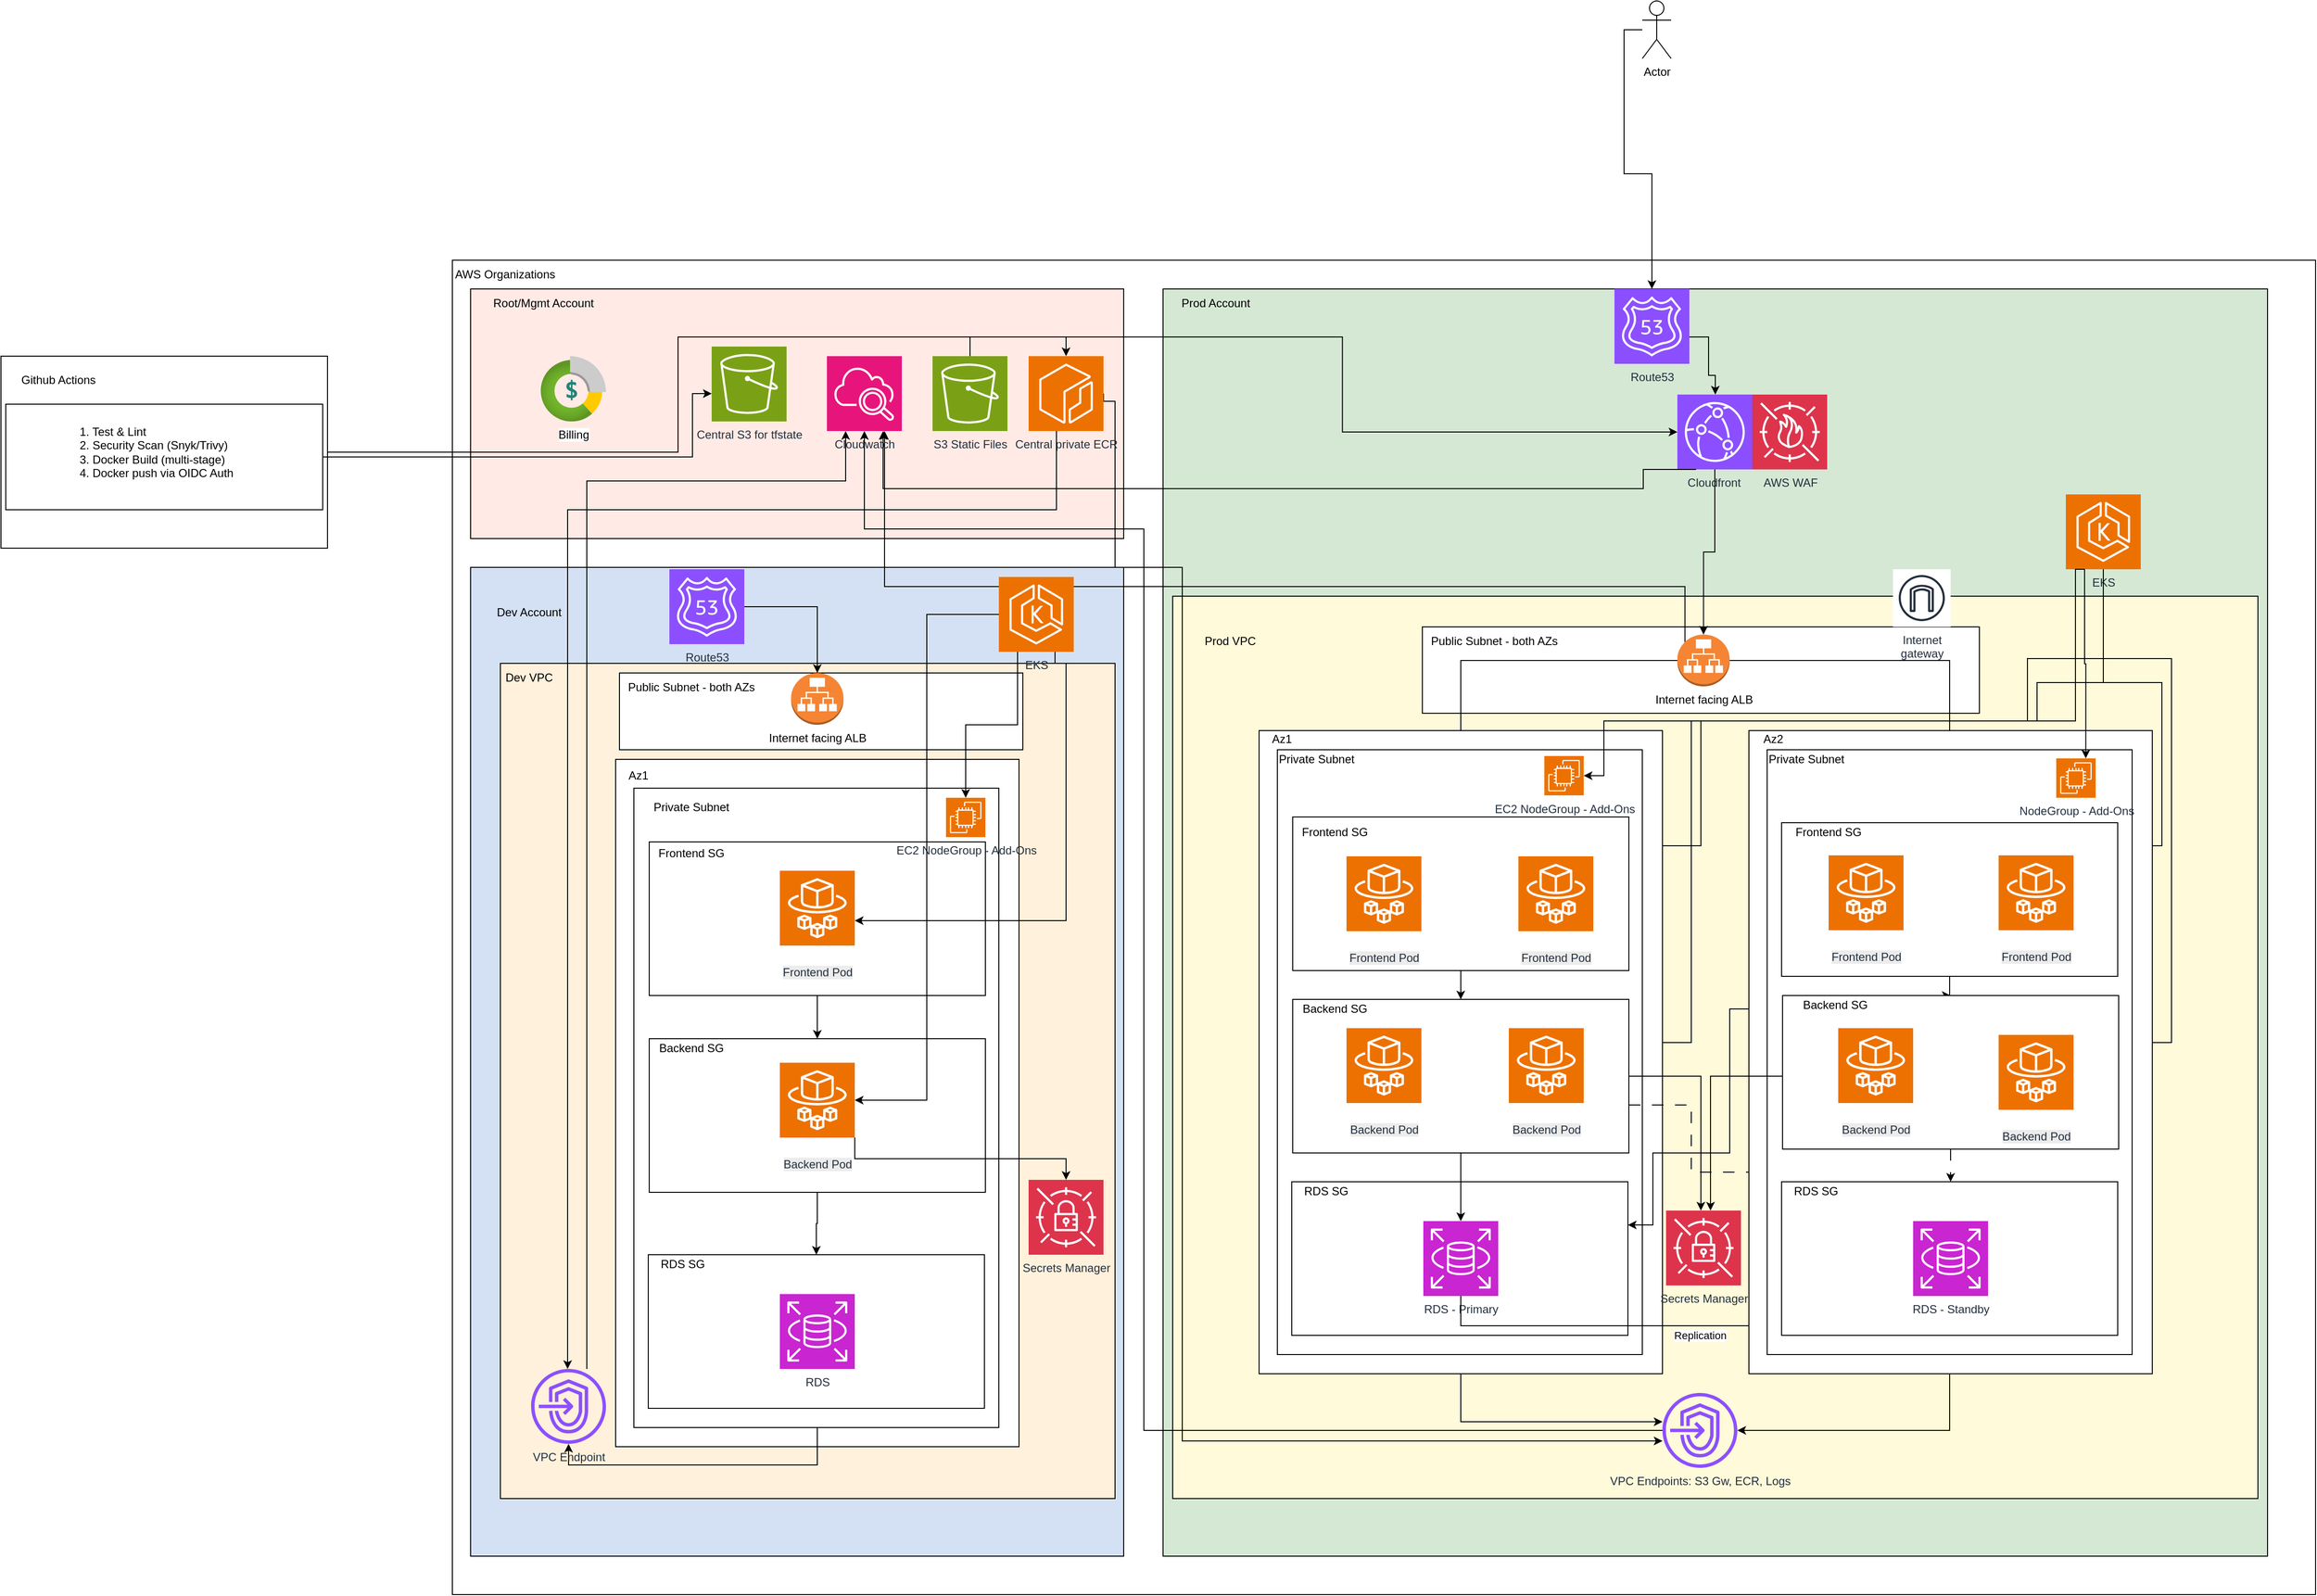 <mxfile version="28.2.8">
  <diagram name="Page-1" id="wI6gmsKIBK1dupv8iTaY">
    <mxGraphModel dx="4124" dy="2530" grid="1" gridSize="10" guides="1" tooltips="1" connect="1" arrows="1" fold="1" page="1" pageScale="1" pageWidth="1169" pageHeight="827" math="0" shadow="0">
      <root>
        <mxCell id="0" />
        <mxCell id="1" parent="0" />
        <mxCell id="wxQ_5KU_kuyzXuNe257k-1" value="" style="rounded=0;whiteSpace=wrap;html=1;" parent="1" vertex="1">
          <mxGeometry x="320" y="80" width="1940" height="1390" as="geometry" />
        </mxCell>
        <mxCell id="wxQ_5KU_kuyzXuNe257k-2" value="" style="rounded=0;whiteSpace=wrap;html=1;fillColor=#D4E1F5;" parent="1" vertex="1">
          <mxGeometry x="339" y="400" width="680" height="1030" as="geometry" />
        </mxCell>
        <mxCell id="wxQ_5KU_kuyzXuNe257k-3" value="" style="rounded=0;whiteSpace=wrap;html=1;fillColor=#D5E8D4;" parent="1" vertex="1">
          <mxGeometry x="1060" y="110" width="1150" height="1320" as="geometry" />
        </mxCell>
        <mxCell id="wxQ_5KU_kuyzXuNe257k-4" value="" style="rounded=0;whiteSpace=wrap;html=1;fillColor=#FFEAE5;" parent="1" vertex="1">
          <mxGeometry x="339" y="110" width="680" height="260" as="geometry" />
        </mxCell>
        <mxCell id="wxQ_5KU_kuyzXuNe257k-5" value="AWS Organizations" style="text;html=1;whiteSpace=wrap;strokeColor=none;fillColor=none;align=center;verticalAlign=middle;rounded=0;" parent="1" vertex="1">
          <mxGeometry x="320" y="80" width="110" height="30" as="geometry" />
        </mxCell>
        <mxCell id="wxQ_5KU_kuyzXuNe257k-6" value="Root/Mgmt Account" style="text;html=1;whiteSpace=wrap;strokeColor=none;fillColor=none;align=center;verticalAlign=middle;rounded=0;" parent="1" vertex="1">
          <mxGeometry x="360" y="110" width="110" height="30" as="geometry" />
        </mxCell>
        <mxCell id="wxQ_5KU_kuyzXuNe257k-7" value="Dev Account" style="text;html=1;whiteSpace=wrap;strokeColor=none;fillColor=none;align=center;verticalAlign=middle;rounded=0;" parent="1" vertex="1">
          <mxGeometry x="345" y="432" width="110" height="30" as="geometry" />
        </mxCell>
        <mxCell id="wxQ_5KU_kuyzXuNe257k-8" value="Prod Account" style="text;html=1;whiteSpace=wrap;strokeColor=none;fillColor=none;align=center;verticalAlign=middle;rounded=0;" parent="1" vertex="1">
          <mxGeometry x="1060" y="110" width="110" height="30" as="geometry" />
        </mxCell>
        <mxCell id="5vOCUGP1dj-LRyaD1-tD-84" style="edgeStyle=orthogonalEdgeStyle;rounded=0;orthogonalLoop=1;jettySize=auto;html=1;" edge="1" parent="1" source="5vOCUGP1dj-LRyaD1-tD-7" target="5vOCUGP1dj-LRyaD1-tD-8">
          <mxGeometry relative="1" as="geometry">
            <Array as="points">
              <mxPoint x="1628" y="160" />
              <mxPoint x="1628" y="200" />
              <mxPoint x="1635" y="200" />
            </Array>
          </mxGeometry>
        </mxCell>
        <mxCell id="5vOCUGP1dj-LRyaD1-tD-7" value="Route53" style="sketch=0;points=[[0,0,0],[0.25,0,0],[0.5,0,0],[0.75,0,0],[1,0,0],[0,1,0],[0.25,1,0],[0.5,1,0],[0.75,1,0],[1,1,0],[0,0.25,0],[0,0.5,0],[0,0.75,0],[1,0.25,0],[1,0.5,0],[1,0.75,0]];outlineConnect=0;fontColor=#232F3E;fillColor=#8C4FFF;strokeColor=#ffffff;dashed=0;verticalLabelPosition=bottom;verticalAlign=top;align=center;html=1;fontSize=12;fontStyle=0;aspect=fixed;shape=mxgraph.aws4.resourceIcon;resIcon=mxgraph.aws4.route_53;" vertex="1" parent="1">
          <mxGeometry x="1530" y="110" width="78" height="78" as="geometry" />
        </mxCell>
        <mxCell id="5vOCUGP1dj-LRyaD1-tD-8" value="Cloudfront&amp;nbsp;" style="sketch=0;points=[[0,0,0],[0.25,0,0],[0.5,0,0],[0.75,0,0],[1,0,0],[0,1,0],[0.25,1,0],[0.5,1,0],[0.75,1,0],[1,1,0],[0,0.25,0],[0,0.5,0],[0,0.75,0],[1,0.25,0],[1,0.5,0],[1,0.75,0]];outlineConnect=0;fontColor=#232F3E;fillColor=#8C4FFF;strokeColor=#ffffff;dashed=0;verticalLabelPosition=bottom;verticalAlign=top;align=center;html=1;fontSize=12;fontStyle=0;aspect=fixed;shape=mxgraph.aws4.resourceIcon;resIcon=mxgraph.aws4.cloudfront;" vertex="1" parent="1">
          <mxGeometry x="1595.5" y="220" width="78" height="78" as="geometry" />
        </mxCell>
        <mxCell id="5vOCUGP1dj-LRyaD1-tD-11" value="S3 Static Files" style="sketch=0;points=[[0,0,0],[0.25,0,0],[0.5,0,0],[0.75,0,0],[1,0,0],[0,1,0],[0.25,1,0],[0.5,1,0],[0.75,1,0],[1,1,0],[0,0.25,0],[0,0.5,0],[0,0.75,0],[1,0.25,0],[1,0.5,0],[1,0.75,0]];outlineConnect=0;fontColor=#232F3E;fillColor=#7AA116;strokeColor=#ffffff;dashed=0;verticalLabelPosition=bottom;verticalAlign=top;align=center;html=1;fontSize=12;fontStyle=0;aspect=fixed;shape=mxgraph.aws4.resourceIcon;resIcon=mxgraph.aws4.s3;" vertex="1" parent="1">
          <mxGeometry x="820" y="180" width="78" height="78" as="geometry" />
        </mxCell>
        <mxCell id="5vOCUGP1dj-LRyaD1-tD-13" value="" style="rounded=0;whiteSpace=wrap;html=1;fillColor=#FFFADA;" vertex="1" parent="1">
          <mxGeometry x="1070" y="430" width="1130" height="940" as="geometry" />
        </mxCell>
        <mxCell id="5vOCUGP1dj-LRyaD1-tD-157" style="edgeStyle=orthogonalEdgeStyle;rounded=0;orthogonalLoop=1;jettySize=auto;html=1;exitX=1;exitY=0.5;exitDx=0;exitDy=0;exitPerimeter=0;" edge="1" parent="1" source="5vOCUGP1dj-LRyaD1-tD-15" target="5vOCUGP1dj-LRyaD1-tD-88">
          <mxGeometry relative="1" as="geometry">
            <Array as="points">
              <mxPoint x="1010" y="227" />
              <mxPoint x="1010" y="400" />
              <mxPoint x="1080" y="400" />
              <mxPoint x="1080" y="1310" />
            </Array>
          </mxGeometry>
        </mxCell>
        <mxCell id="5vOCUGP1dj-LRyaD1-tD-15" value="Central private ECR" style="sketch=0;points=[[0,0,0],[0.25,0,0],[0.5,0,0],[0.75,0,0],[1,0,0],[0,1,0],[0.25,1,0],[0.5,1,0],[0.75,1,0],[1,1,0],[0,0.25,0],[0,0.5,0],[0,0.75,0],[1,0.25,0],[1,0.5,0],[1,0.75,0]];outlineConnect=0;fontColor=#232F3E;fillColor=#ED7100;strokeColor=#ffffff;dashed=0;verticalLabelPosition=bottom;verticalAlign=top;align=center;html=1;fontSize=12;fontStyle=0;aspect=fixed;shape=mxgraph.aws4.resourceIcon;resIcon=mxgraph.aws4.ecr;" vertex="1" parent="1">
          <mxGeometry x="920" y="180" width="78" height="78" as="geometry" />
        </mxCell>
        <mxCell id="5vOCUGP1dj-LRyaD1-tD-161" value="" style="rounded=0;whiteSpace=wrap;html=1;" vertex="1" parent="1">
          <mxGeometry x="1330" y="462" width="580" height="90" as="geometry" />
        </mxCell>
        <mxCell id="5vOCUGP1dj-LRyaD1-tD-16" value="" style="rounded=0;whiteSpace=wrap;html=1;fillColor=#FFF1DB;" vertex="1" parent="1">
          <mxGeometry x="370" y="500" width="640" height="870" as="geometry" />
        </mxCell>
        <mxCell id="5vOCUGP1dj-LRyaD1-tD-198" style="edgeStyle=orthogonalEdgeStyle;rounded=0;orthogonalLoop=1;jettySize=auto;html=1;exitX=0.145;exitY=0.145;exitDx=0;exitDy=0;exitPerimeter=0;" edge="1" parent="1" source="5vOCUGP1dj-LRyaD1-tD-17">
          <mxGeometry relative="1" as="geometry">
            <mxPoint x="770" y="258" as="targetPoint" />
            <Array as="points">
              <mxPoint x="1603" y="420" />
              <mxPoint x="770" y="420" />
            </Array>
          </mxGeometry>
        </mxCell>
        <mxCell id="5vOCUGP1dj-LRyaD1-tD-17" value="Internet facing ALB" style="outlineConnect=0;dashed=0;verticalLabelPosition=bottom;verticalAlign=top;align=center;html=1;shape=mxgraph.aws3.application_load_balancer;fillColor=#F58534;gradientColor=none;" vertex="1" parent="1">
          <mxGeometry x="1595.5" y="470" width="54.5" height="54" as="geometry" />
        </mxCell>
        <mxCell id="5vOCUGP1dj-LRyaD1-tD-18" value="Central S3 for tfstate" style="sketch=0;points=[[0,0,0],[0.25,0,0],[0.5,0,0],[0.75,0,0],[1,0,0],[0,1,0],[0.25,1,0],[0.5,1,0],[0.75,1,0],[1,1,0],[0,0.25,0],[0,0.5,0],[0,0.75,0],[1,0.25,0],[1,0.5,0],[1,0.75,0]];outlineConnect=0;fontColor=#232F3E;fillColor=#7AA116;strokeColor=#ffffff;dashed=0;verticalLabelPosition=bottom;verticalAlign=top;align=center;html=1;fontSize=12;fontStyle=0;aspect=fixed;shape=mxgraph.aws4.resourceIcon;resIcon=mxgraph.aws4.s3;" vertex="1" parent="1">
          <mxGeometry x="590" y="170" width="78" height="78" as="geometry" />
        </mxCell>
        <mxCell id="5vOCUGP1dj-LRyaD1-tD-19" value="EKS" style="sketch=0;points=[[0,0,0],[0.25,0,0],[0.5,0,0],[0.75,0,0],[1,0,0],[0,1,0],[0.25,1,0],[0.5,1,0],[0.75,1,0],[1,1,0],[0,0.25,0],[0,0.5,0],[0,0.75,0],[1,0.25,0],[1,0.5,0],[1,0.75,0]];outlineConnect=0;fontColor=#232F3E;fillColor=#ED7100;strokeColor=#ffffff;dashed=0;verticalLabelPosition=bottom;verticalAlign=top;align=center;html=1;fontSize=12;fontStyle=0;aspect=fixed;shape=mxgraph.aws4.resourceIcon;resIcon=mxgraph.aws4.eks;" vertex="1" parent="1">
          <mxGeometry x="2000" y="324" width="78" height="78" as="geometry" />
        </mxCell>
        <mxCell id="5vOCUGP1dj-LRyaD1-tD-20" value="EKS" style="sketch=0;points=[[0,0,0],[0.25,0,0],[0.5,0,0],[0.75,0,0],[1,0,0],[0,1,0],[0.25,1,0],[0.5,1,0],[0.75,1,0],[1,1,0],[0,0.25,0],[0,0.5,0],[0,0.75,0],[1,0.25,0],[1,0.5,0],[1,0.75,0]];outlineConnect=0;fontColor=#232F3E;fillColor=#ED7100;strokeColor=#ffffff;dashed=0;verticalLabelPosition=bottom;verticalAlign=top;align=center;html=1;fontSize=12;fontStyle=0;aspect=fixed;shape=mxgraph.aws4.resourceIcon;resIcon=mxgraph.aws4.eks;" vertex="1" parent="1">
          <mxGeometry x="889" y="410" width="78" height="78" as="geometry" />
        </mxCell>
        <mxCell id="5vOCUGP1dj-LRyaD1-tD-213" style="edgeStyle=orthogonalEdgeStyle;rounded=0;orthogonalLoop=1;jettySize=auto;html=1;" edge="1" parent="1" source="5vOCUGP1dj-LRyaD1-tD-88" target="5vOCUGP1dj-LRyaD1-tD-200">
          <mxGeometry relative="1" as="geometry">
            <Array as="points">
              <mxPoint x="1040" y="1299" />
              <mxPoint x="1040" y="360" />
              <mxPoint x="749" y="360" />
            </Array>
          </mxGeometry>
        </mxCell>
        <mxCell id="5vOCUGP1dj-LRyaD1-tD-88" value="VPC Endpoints: S3 Gw, ECR, Logs" style="sketch=0;outlineConnect=0;fontColor=#232F3E;gradientColor=none;fillColor=#8C4FFF;strokeColor=none;dashed=0;verticalLabelPosition=bottom;verticalAlign=top;align=center;html=1;fontSize=12;fontStyle=0;aspect=fixed;pointerEvents=1;shape=mxgraph.aws4.endpoints;" vertex="1" parent="1">
          <mxGeometry x="1580" y="1260" width="78" height="78" as="geometry" />
        </mxCell>
        <mxCell id="5vOCUGP1dj-LRyaD1-tD-75" style="edgeStyle=orthogonalEdgeStyle;rounded=0;orthogonalLoop=1;jettySize=auto;html=1;entryX=0.5;entryY=0.037;entryDx=0;entryDy=0;entryPerimeter=0;" edge="1" parent="1" source="5vOCUGP1dj-LRyaD1-tD-17" target="5vOCUGP1dj-LRyaD1-tD-53">
          <mxGeometry relative="1" as="geometry" />
        </mxCell>
        <mxCell id="5vOCUGP1dj-LRyaD1-tD-113" style="edgeStyle=orthogonalEdgeStyle;rounded=0;orthogonalLoop=1;jettySize=auto;html=1;entryX=1;entryY=0.5;entryDx=0;entryDy=0;" edge="1" parent="1" source="5vOCUGP1dj-LRyaD1-tD-19" target="5vOCUGP1dj-LRyaD1-tD-100">
          <mxGeometry relative="1" as="geometry">
            <Array as="points">
              <mxPoint x="2110" y="495" />
              <mxPoint x="2110" y="895" />
            </Array>
          </mxGeometry>
        </mxCell>
        <mxCell id="5vOCUGP1dj-LRyaD1-tD-87" style="edgeStyle=orthogonalEdgeStyle;rounded=0;orthogonalLoop=1;jettySize=auto;html=1;entryX=1;entryY=0.5;entryDx=0;entryDy=0;" edge="1" parent="1" source="5vOCUGP1dj-LRyaD1-tD-19" target="5vOCUGP1dj-LRyaD1-tD-55">
          <mxGeometry relative="1" as="geometry">
            <Array as="points">
              <mxPoint x="1970" y="520" />
              <mxPoint x="1970" y="560" />
              <mxPoint x="1610" y="560" />
              <mxPoint x="1610" y="895" />
            </Array>
          </mxGeometry>
        </mxCell>
        <mxCell id="5vOCUGP1dj-LRyaD1-tD-85" style="edgeStyle=orthogonalEdgeStyle;rounded=0;orthogonalLoop=1;jettySize=auto;html=1;entryX=1;entryY=0.5;entryDx=0;entryDy=0;" edge="1" parent="1" source="5vOCUGP1dj-LRyaD1-tD-19" target="5vOCUGP1dj-LRyaD1-tD-53">
          <mxGeometry relative="1" as="geometry">
            <Array as="points">
              <mxPoint x="1960" y="495" />
              <mxPoint x="1960" y="560" />
              <mxPoint x="1620" y="560" />
              <mxPoint x="1620" y="690" />
            </Array>
          </mxGeometry>
        </mxCell>
        <mxCell id="5vOCUGP1dj-LRyaD1-tD-119" style="edgeStyle=orthogonalEdgeStyle;rounded=0;orthogonalLoop=1;jettySize=auto;html=1;" edge="1" parent="1" source="5vOCUGP1dj-LRyaD1-tD-39" target="5vOCUGP1dj-LRyaD1-tD-88">
          <mxGeometry relative="1" as="geometry">
            <Array as="points">
              <mxPoint x="1370" y="1290" />
            </Array>
          </mxGeometry>
        </mxCell>
        <mxCell id="5vOCUGP1dj-LRyaD1-tD-120" style="edgeStyle=orthogonalEdgeStyle;rounded=0;orthogonalLoop=1;jettySize=auto;html=1;" edge="1" parent="1" source="5vOCUGP1dj-LRyaD1-tD-95" target="5vOCUGP1dj-LRyaD1-tD-88">
          <mxGeometry relative="1" as="geometry">
            <Array as="points">
              <mxPoint x="1879" y="1299" />
            </Array>
          </mxGeometry>
        </mxCell>
        <mxCell id="5vOCUGP1dj-LRyaD1-tD-118" style="edgeStyle=orthogonalEdgeStyle;rounded=0;orthogonalLoop=1;jettySize=auto;html=1;" edge="1" parent="1" source="5vOCUGP1dj-LRyaD1-tD-17" target="5vOCUGP1dj-LRyaD1-tD-98">
          <mxGeometry relative="1" as="geometry" />
        </mxCell>
        <mxCell id="5vOCUGP1dj-LRyaD1-tD-123" style="edgeStyle=orthogonalEdgeStyle;rounded=0;orthogonalLoop=1;jettySize=auto;html=1;entryX=1;entryY=0.5;entryDx=0;entryDy=0;" edge="1" parent="1" source="5vOCUGP1dj-LRyaD1-tD-19" target="5vOCUGP1dj-LRyaD1-tD-98">
          <mxGeometry relative="1" as="geometry">
            <Array as="points">
              <mxPoint x="2100" y="520" />
              <mxPoint x="2100" y="690" />
            </Array>
          </mxGeometry>
        </mxCell>
        <mxCell id="5vOCUGP1dj-LRyaD1-tD-124" value="Prod VPC" style="text;html=1;whiteSpace=wrap;strokeColor=none;fillColor=none;align=center;verticalAlign=middle;rounded=0;" vertex="1" parent="1">
          <mxGeometry x="1100" y="462" width="60" height="30" as="geometry" />
        </mxCell>
        <mxCell id="5vOCUGP1dj-LRyaD1-tD-128" value="" style="group" vertex="1" connectable="0" parent="1">
          <mxGeometry x="-150" y="180" width="340" height="200" as="geometry" />
        </mxCell>
        <mxCell id="5vOCUGP1dj-LRyaD1-tD-125" value="" style="rounded=0;whiteSpace=wrap;html=1;" vertex="1" parent="5vOCUGP1dj-LRyaD1-tD-128">
          <mxGeometry width="340" height="200" as="geometry" />
        </mxCell>
        <mxCell id="5vOCUGP1dj-LRyaD1-tD-126" value="" style="rounded=0;whiteSpace=wrap;html=1;align=left;" vertex="1" parent="5vOCUGP1dj-LRyaD1-tD-128">
          <mxGeometry x="5" y="50" width="330" height="110" as="geometry" />
        </mxCell>
        <mxCell id="wxQ_5KU_kuyzXuNe257k-10" value="Github Actions" style="text;html=1;whiteSpace=wrap;strokeColor=none;fillColor=none;align=center;verticalAlign=middle;rounded=0;" parent="5vOCUGP1dj-LRyaD1-tD-128" vertex="1">
          <mxGeometry x="5" y="10" width="110" height="30" as="geometry" />
        </mxCell>
        <mxCell id="5vOCUGP1dj-LRyaD1-tD-127" value="&lt;div&gt;&lt;div&gt;&lt;br&gt;&lt;/div&gt;&lt;div&gt;1. Test &amp;amp; Lint&lt;/div&gt;&lt;div&gt;2. Security Scan (Snyk/Trivy)&lt;/div&gt;&lt;div&gt;3. Docker Build (multi-stage)&lt;/div&gt;&lt;div&gt;4. Docker push via OIDC Auth&lt;/div&gt;&lt;/div&gt;&lt;div&gt;&lt;br&gt;&lt;/div&gt;" style="text;html=1;whiteSpace=wrap;strokeColor=none;fillColor=none;align=left;verticalAlign=middle;rounded=0;" vertex="1" parent="5vOCUGP1dj-LRyaD1-tD-128">
          <mxGeometry x="80" y="66.5" width="180" height="67" as="geometry" />
        </mxCell>
        <mxCell id="5vOCUGP1dj-LRyaD1-tD-129" style="edgeStyle=orthogonalEdgeStyle;rounded=0;orthogonalLoop=1;jettySize=auto;html=1;entryX=0.5;entryY=0;entryDx=0;entryDy=0;entryPerimeter=0;" edge="1" parent="1" source="5vOCUGP1dj-LRyaD1-tD-125" target="5vOCUGP1dj-LRyaD1-tD-15">
          <mxGeometry relative="1" as="geometry" />
        </mxCell>
        <mxCell id="5vOCUGP1dj-LRyaD1-tD-130" style="edgeStyle=orthogonalEdgeStyle;rounded=0;orthogonalLoop=1;jettySize=auto;html=1;" edge="1" parent="1" source="5vOCUGP1dj-LRyaD1-tD-126" target="5vOCUGP1dj-LRyaD1-tD-18">
          <mxGeometry relative="1" as="geometry">
            <Array as="points">
              <mxPoint x="570" y="285" />
              <mxPoint x="570" y="219" />
            </Array>
          </mxGeometry>
        </mxCell>
        <mxCell id="5vOCUGP1dj-LRyaD1-tD-132" value="" style="rounded=0;whiteSpace=wrap;html=1;" vertex="1" parent="1">
          <mxGeometry x="490" y="600" width="420" height="716" as="geometry" />
        </mxCell>
        <mxCell id="5vOCUGP1dj-LRyaD1-tD-154" style="edgeStyle=orthogonalEdgeStyle;rounded=0;orthogonalLoop=1;jettySize=auto;html=1;" edge="1" parent="1" source="5vOCUGP1dj-LRyaD1-tD-133" target="5vOCUGP1dj-LRyaD1-tD-153">
          <mxGeometry relative="1" as="geometry">
            <Array as="points">
              <mxPoint x="700" y="1335" />
            </Array>
          </mxGeometry>
        </mxCell>
        <mxCell id="5vOCUGP1dj-LRyaD1-tD-133" value="&#xa;&lt;span style=&quot;color: rgb(0, 0, 0); font-family: Helvetica; font-size: 12px; font-style: normal; font-variant-ligatures: normal; font-variant-caps: normal; font-weight: 400; letter-spacing: normal; orphans: 2; text-align: center; text-indent: 0px; text-transform: none; widows: 2; word-spacing: 0px; -webkit-text-stroke-width: 0px; white-space: normal; background-color: rgb(236, 236, 236); text-decoration-thickness: initial; text-decoration-style: initial; text-decoration-color: initial; display: inline !important; float: none;&quot;&gt;Az1&amp;nbsp;&lt;/span&gt;&#xa;&#xa;" style="rounded=0;whiteSpace=wrap;html=1;" vertex="1" parent="1">
          <mxGeometry x="509" y="630" width="380" height="666" as="geometry" />
        </mxCell>
        <mxCell id="5vOCUGP1dj-LRyaD1-tD-134" value="Az1&amp;nbsp;" style="text;html=1;whiteSpace=wrap;strokeColor=none;fillColor=none;align=center;verticalAlign=middle;rounded=0;" vertex="1" parent="1">
          <mxGeometry x="480" y="602" width="70.5" height="30" as="geometry" />
        </mxCell>
        <mxCell id="5vOCUGP1dj-LRyaD1-tD-135" style="edgeStyle=orthogonalEdgeStyle;rounded=0;orthogonalLoop=1;jettySize=auto;html=1;entryX=0.5;entryY=0;entryDx=0;entryDy=0;" edge="1" parent="1" source="5vOCUGP1dj-LRyaD1-tD-136" target="5vOCUGP1dj-LRyaD1-tD-138">
          <mxGeometry relative="1" as="geometry" />
        </mxCell>
        <mxCell id="5vOCUGP1dj-LRyaD1-tD-136" value="" style="rounded=0;whiteSpace=wrap;html=1;" vertex="1" parent="1">
          <mxGeometry x="525" y="686" width="350" height="160" as="geometry" />
        </mxCell>
        <mxCell id="5vOCUGP1dj-LRyaD1-tD-137" style="edgeStyle=orthogonalEdgeStyle;rounded=0;orthogonalLoop=1;jettySize=auto;html=1;entryX=0.5;entryY=0;entryDx=0;entryDy=0;" edge="1" parent="1" source="5vOCUGP1dj-LRyaD1-tD-138" target="5vOCUGP1dj-LRyaD1-tD-139">
          <mxGeometry relative="1" as="geometry" />
        </mxCell>
        <mxCell id="5vOCUGP1dj-LRyaD1-tD-138" value="" style="rounded=0;whiteSpace=wrap;html=1;" vertex="1" parent="1">
          <mxGeometry x="525" y="891" width="350" height="160" as="geometry" />
        </mxCell>
        <mxCell id="5vOCUGP1dj-LRyaD1-tD-139" value="" style="rounded=0;whiteSpace=wrap;html=1;" vertex="1" parent="1">
          <mxGeometry x="524" y="1116" width="350" height="160" as="geometry" />
        </mxCell>
        <mxCell id="5vOCUGP1dj-LRyaD1-tD-140" value="Private Subnet" style="text;html=1;whiteSpace=wrap;strokeColor=none;fillColor=none;align=center;verticalAlign=middle;rounded=0;" vertex="1" parent="1">
          <mxGeometry x="509" y="640" width="120" height="20" as="geometry" />
        </mxCell>
        <mxCell id="5vOCUGP1dj-LRyaD1-tD-141" value="Frontend SG" style="text;html=1;whiteSpace=wrap;strokeColor=none;fillColor=none;align=center;verticalAlign=middle;rounded=0;" vertex="1" parent="1">
          <mxGeometry x="509" y="688" width="120" height="20" as="geometry" />
        </mxCell>
        <mxCell id="5vOCUGP1dj-LRyaD1-tD-142" value="Backend SG" style="text;html=1;whiteSpace=wrap;strokeColor=none;fillColor=none;align=center;verticalAlign=middle;rounded=0;" vertex="1" parent="1">
          <mxGeometry x="509" y="891" width="120" height="20" as="geometry" />
        </mxCell>
        <mxCell id="5vOCUGP1dj-LRyaD1-tD-143" value="RDS SG" style="text;html=1;whiteSpace=wrap;strokeColor=none;fillColor=none;align=center;verticalAlign=middle;rounded=0;" vertex="1" parent="1">
          <mxGeometry x="500" y="1116" width="120" height="20" as="geometry" />
        </mxCell>
        <mxCell id="5vOCUGP1dj-LRyaD1-tD-144" value="&lt;br&gt;&lt;span style=&quot;color: rgb(35, 47, 62); font-family: Helvetica; font-size: 12px; font-style: normal; font-variant-ligatures: normal; font-variant-caps: normal; font-weight: 400; letter-spacing: normal; orphans: 2; text-align: center; text-indent: 0px; text-transform: none; widows: 2; word-spacing: 0px; -webkit-text-stroke-width: 0px; white-space: nowrap; background-color: rgb(236, 236, 236); text-decoration-thickness: initial; text-decoration-style: initial; text-decoration-color: initial; float: none; display: inline !important;&quot;&gt;Frontend Pod&lt;/span&gt;&lt;div&gt;&lt;br/&gt;&lt;/div&gt;" style="sketch=0;points=[[0,0,0],[0.25,0,0],[0.5,0,0],[0.75,0,0],[1,0,0],[0,1,0],[0.25,1,0],[0.5,1,0],[0.75,1,0],[1,1,0],[0,0.25,0],[0,0.5,0],[0,0.75,0],[1,0.25,0],[1,0.5,0],[1,0.75,0]];outlineConnect=0;fontColor=#232F3E;fillColor=#ED7100;strokeColor=#ffffff;dashed=0;verticalLabelPosition=bottom;verticalAlign=top;align=center;html=1;fontSize=12;fontStyle=0;aspect=fixed;shape=mxgraph.aws4.resourceIcon;resIcon=mxgraph.aws4.fargate;" vertex="1" parent="1">
          <mxGeometry x="661" y="716" width="78" height="78" as="geometry" />
        </mxCell>
        <mxCell id="5vOCUGP1dj-LRyaD1-tD-205" style="edgeStyle=orthogonalEdgeStyle;rounded=0;orthogonalLoop=1;jettySize=auto;html=1;exitX=1;exitY=1;exitDx=0;exitDy=0;exitPerimeter=0;" edge="1" parent="1" source="5vOCUGP1dj-LRyaD1-tD-145" target="5vOCUGP1dj-LRyaD1-tD-204">
          <mxGeometry relative="1" as="geometry" />
        </mxCell>
        <mxCell id="5vOCUGP1dj-LRyaD1-tD-145" value="&#xa;&lt;span style=&quot;color: rgb(35, 47, 62); font-family: Helvetica; font-size: 12px; font-style: normal; font-variant-ligatures: normal; font-variant-caps: normal; font-weight: 400; letter-spacing: normal; orphans: 2; text-align: center; text-indent: 0px; text-transform: none; widows: 2; word-spacing: 0px; -webkit-text-stroke-width: 0px; white-space: nowrap; background-color: rgb(236, 236, 236); text-decoration-thickness: initial; text-decoration-style: initial; text-decoration-color: initial; display: inline !important; float: none;&quot;&gt;Backend Pod&lt;/span&gt;&#xa;&#xa;" style="sketch=0;points=[[0,0,0],[0.25,0,0],[0.5,0,0],[0.75,0,0],[1,0,0],[0,1,0],[0.25,1,0],[0.5,1,0],[0.75,1,0],[1,1,0],[0,0.25,0],[0,0.5,0],[0,0.75,0],[1,0.25,0],[1,0.5,0],[1,0.75,0]];outlineConnect=0;fontColor=#232F3E;fillColor=#ED7100;strokeColor=#ffffff;dashed=0;verticalLabelPosition=bottom;verticalAlign=top;align=center;html=1;fontSize=12;fontStyle=0;aspect=fixed;shape=mxgraph.aws4.resourceIcon;resIcon=mxgraph.aws4.fargate;" vertex="1" parent="1">
          <mxGeometry x="661" y="916" width="78" height="78" as="geometry" />
        </mxCell>
        <mxCell id="5vOCUGP1dj-LRyaD1-tD-147" value="RDS" style="sketch=0;points=[[0,0,0],[0.25,0,0],[0.5,0,0],[0.75,0,0],[1,0,0],[0,1,0],[0.25,1,0],[0.5,1,0],[0.75,1,0],[1,1,0],[0,0.25,0],[0,0.5,0],[0,0.75,0],[1,0.25,0],[1,0.5,0],[1,0.75,0]];outlineConnect=0;fontColor=#232F3E;fillColor=#C925D1;strokeColor=#ffffff;dashed=0;verticalLabelPosition=bottom;verticalAlign=top;align=center;html=1;fontSize=12;fontStyle=0;aspect=fixed;shape=mxgraph.aws4.resourceIcon;resIcon=mxgraph.aws4.rds;" vertex="1" parent="1">
          <mxGeometry x="661" y="1157" width="78" height="78" as="geometry" />
        </mxCell>
        <mxCell id="5vOCUGP1dj-LRyaD1-tD-149" style="edgeStyle=orthogonalEdgeStyle;rounded=0;orthogonalLoop=1;jettySize=auto;html=1;exitX=0.5;exitY=1;exitDx=0;exitDy=0;" edge="1" parent="1" source="5vOCUGP1dj-LRyaD1-tD-132" target="5vOCUGP1dj-LRyaD1-tD-132">
          <mxGeometry relative="1" as="geometry" />
        </mxCell>
        <mxCell id="5vOCUGP1dj-LRyaD1-tD-151" value="Dev VPC" style="text;html=1;whiteSpace=wrap;strokeColor=none;fillColor=none;align=center;verticalAlign=middle;rounded=0;" vertex="1" parent="1">
          <mxGeometry x="370" y="500" width="60" height="30" as="geometry" />
        </mxCell>
        <mxCell id="5vOCUGP1dj-LRyaD1-tD-153" value="VPC Endpoint" style="sketch=0;outlineConnect=0;fontColor=#232F3E;gradientColor=none;fillColor=#8C4FFF;strokeColor=none;dashed=0;verticalLabelPosition=bottom;verticalAlign=top;align=center;html=1;fontSize=12;fontStyle=0;aspect=fixed;pointerEvents=1;shape=mxgraph.aws4.endpoints;" vertex="1" parent="1">
          <mxGeometry x="402" y="1235" width="78" height="78" as="geometry" />
        </mxCell>
        <mxCell id="5vOCUGP1dj-LRyaD1-tD-156" style="edgeStyle=orthogonalEdgeStyle;rounded=0;orthogonalLoop=1;jettySize=auto;html=1;" edge="1" parent="1" source="5vOCUGP1dj-LRyaD1-tD-15" target="5vOCUGP1dj-LRyaD1-tD-153">
          <mxGeometry relative="1" as="geometry">
            <Array as="points">
              <mxPoint x="949" y="340" />
              <mxPoint x="440" y="340" />
            </Array>
          </mxGeometry>
        </mxCell>
        <mxCell id="5vOCUGP1dj-LRyaD1-tD-159" style="edgeStyle=orthogonalEdgeStyle;rounded=0;orthogonalLoop=1;jettySize=auto;html=1;entryX=0.5;entryY=0;entryDx=0;entryDy=0;entryPerimeter=0;exitX=0.75;exitY=1;exitDx=0;exitDy=0;exitPerimeter=0;" edge="1" parent="1" source="5vOCUGP1dj-LRyaD1-tD-20">
          <mxGeometry relative="1" as="geometry">
            <mxPoint x="959" y="552" as="sourcePoint" />
            <mxPoint x="739" y="768" as="targetPoint" />
            <Array as="points">
              <mxPoint x="959" y="500" />
              <mxPoint x="959" y="768" />
            </Array>
          </mxGeometry>
        </mxCell>
        <mxCell id="5vOCUGP1dj-LRyaD1-tD-162" value="Public Subnet - both AZs" style="text;html=1;whiteSpace=wrap;strokeColor=none;fillColor=none;align=center;verticalAlign=middle;rounded=0;" vertex="1" parent="1">
          <mxGeometry x="1330" y="462" width="150" height="30" as="geometry" />
        </mxCell>
        <mxCell id="5vOCUGP1dj-LRyaD1-tD-163" value="Internet&#xa;gateway" style="sketch=0;outlineConnect=0;fontColor=#232F3E;gradientColor=none;strokeColor=#232F3E;fillColor=#ffffff;dashed=0;verticalLabelPosition=bottom;verticalAlign=top;align=center;html=1;fontSize=12;fontStyle=0;aspect=fixed;shape=mxgraph.aws4.resourceIcon;resIcon=mxgraph.aws4.internet_gateway;" vertex="1" parent="1">
          <mxGeometry x="1820" y="402" width="60" height="60" as="geometry" />
        </mxCell>
        <mxCell id="5vOCUGP1dj-LRyaD1-tD-164" value="AWS WAF" style="sketch=0;points=[[0,0,0],[0.25,0,0],[0.5,0,0],[0.75,0,0],[1,0,0],[0,1,0],[0.25,1,0],[0.5,1,0],[0.75,1,0],[1,1,0],[0,0.25,0],[0,0.5,0],[0,0.75,0],[1,0.25,0],[1,0.5,0],[1,0.75,0]];outlineConnect=0;fontColor=#232F3E;fillColor=#DD344C;strokeColor=#ffffff;dashed=0;verticalLabelPosition=bottom;verticalAlign=top;align=center;html=1;fontSize=12;fontStyle=0;aspect=fixed;shape=mxgraph.aws4.resourceIcon;resIcon=mxgraph.aws4.waf;" vertex="1" parent="1">
          <mxGeometry x="1673.5" y="220" width="78" height="78" as="geometry" />
        </mxCell>
        <mxCell id="5vOCUGP1dj-LRyaD1-tD-165" style="edgeStyle=orthogonalEdgeStyle;rounded=0;orthogonalLoop=1;jettySize=auto;html=1;" edge="1" parent="1" source="5vOCUGP1dj-LRyaD1-tD-8" target="5vOCUGP1dj-LRyaD1-tD-17">
          <mxGeometry relative="1" as="geometry" />
        </mxCell>
        <mxCell id="5vOCUGP1dj-LRyaD1-tD-22" value="" style="rounded=0;whiteSpace=wrap;html=1;" vertex="1" parent="1">
          <mxGeometry x="1160" y="570" width="420" height="670" as="geometry" />
        </mxCell>
        <mxCell id="5vOCUGP1dj-LRyaD1-tD-39" value="&#xa;&lt;span style=&quot;color: rgb(0, 0, 0); font-family: Helvetica; font-size: 12px; font-style: normal; font-variant-ligatures: normal; font-variant-caps: normal; font-weight: 400; letter-spacing: normal; orphans: 2; text-align: center; text-indent: 0px; text-transform: none; widows: 2; word-spacing: 0px; -webkit-text-stroke-width: 0px; white-space: normal; background-color: rgb(236, 236, 236); text-decoration-thickness: initial; text-decoration-style: initial; text-decoration-color: initial; display: inline !important; float: none;&quot;&gt;Az1&amp;nbsp;&lt;/span&gt;&#xa;&#xa;" style="rounded=0;whiteSpace=wrap;html=1;" vertex="1" parent="1">
          <mxGeometry x="1179" y="590" width="380" height="630" as="geometry" />
        </mxCell>
        <mxCell id="5vOCUGP1dj-LRyaD1-tD-51" value="Az1&amp;nbsp;" style="text;html=1;whiteSpace=wrap;strokeColor=none;fillColor=none;align=center;verticalAlign=middle;rounded=0;" vertex="1" parent="1">
          <mxGeometry x="1150" y="564" width="70.5" height="30" as="geometry" />
        </mxCell>
        <mxCell id="5vOCUGP1dj-LRyaD1-tD-74" style="edgeStyle=orthogonalEdgeStyle;rounded=0;orthogonalLoop=1;jettySize=auto;html=1;entryX=0.5;entryY=0;entryDx=0;entryDy=0;" edge="1" parent="1" source="5vOCUGP1dj-LRyaD1-tD-53" target="5vOCUGP1dj-LRyaD1-tD-55">
          <mxGeometry relative="1" as="geometry" />
        </mxCell>
        <mxCell id="5vOCUGP1dj-LRyaD1-tD-53" value="" style="rounded=0;whiteSpace=wrap;html=1;" vertex="1" parent="1">
          <mxGeometry x="1195" y="660" width="350" height="160" as="geometry" />
        </mxCell>
        <mxCell id="5vOCUGP1dj-LRyaD1-tD-193" style="edgeStyle=orthogonalEdgeStyle;rounded=0;orthogonalLoop=1;jettySize=auto;html=1;" edge="1" parent="1" source="5vOCUGP1dj-LRyaD1-tD-55">
          <mxGeometry relative="1" as="geometry">
            <mxPoint x="1620" y="1070" as="targetPoint" />
            <Array as="points">
              <mxPoint x="1620" y="930" />
            </Array>
          </mxGeometry>
        </mxCell>
        <mxCell id="5vOCUGP1dj-LRyaD1-tD-55" value="" style="rounded=0;whiteSpace=wrap;html=1;" vertex="1" parent="1">
          <mxGeometry x="1195" y="850" width="350" height="160" as="geometry" />
        </mxCell>
        <mxCell id="5vOCUGP1dj-LRyaD1-tD-56" value="" style="rounded=0;whiteSpace=wrap;html=1;" vertex="1" parent="1">
          <mxGeometry x="1194" y="1040" width="350" height="160" as="geometry" />
        </mxCell>
        <mxCell id="5vOCUGP1dj-LRyaD1-tD-68" value="Private Subnet" style="text;html=1;whiteSpace=wrap;strokeColor=none;fillColor=none;align=center;verticalAlign=middle;rounded=0;" vertex="1" parent="1">
          <mxGeometry x="1160" y="590" width="120" height="20" as="geometry" />
        </mxCell>
        <mxCell id="5vOCUGP1dj-LRyaD1-tD-70" value="Frontend SG" style="text;html=1;whiteSpace=wrap;strokeColor=none;fillColor=none;align=center;verticalAlign=middle;rounded=0;" vertex="1" parent="1">
          <mxGeometry x="1179" y="666" width="120" height="20" as="geometry" />
        </mxCell>
        <mxCell id="5vOCUGP1dj-LRyaD1-tD-71" value="Backend SG" style="text;html=1;whiteSpace=wrap;strokeColor=none;fillColor=none;align=center;verticalAlign=middle;rounded=0;" vertex="1" parent="1">
          <mxGeometry x="1179" y="850" width="120" height="20" as="geometry" />
        </mxCell>
        <mxCell id="5vOCUGP1dj-LRyaD1-tD-72" value="RDS SG" style="text;html=1;whiteSpace=wrap;strokeColor=none;fillColor=none;align=center;verticalAlign=middle;rounded=0;" vertex="1" parent="1">
          <mxGeometry x="1170" y="1040" width="120" height="20" as="geometry" />
        </mxCell>
        <mxCell id="5vOCUGP1dj-LRyaD1-tD-76" value="&lt;br&gt;&lt;span style=&quot;color: rgb(35, 47, 62); font-family: Helvetica; font-size: 12px; font-style: normal; font-variant-ligatures: normal; font-variant-caps: normal; font-weight: 400; letter-spacing: normal; orphans: 2; text-align: center; text-indent: 0px; text-transform: none; widows: 2; word-spacing: 0px; -webkit-text-stroke-width: 0px; white-space: nowrap; background-color: rgb(236, 236, 236); text-decoration-thickness: initial; text-decoration-style: initial; text-decoration-color: initial; float: none; display: inline !important;&quot;&gt;Frontend Pod&lt;/span&gt;&lt;div&gt;&lt;br/&gt;&lt;/div&gt;" style="sketch=0;points=[[0,0,0],[0.25,0,0],[0.5,0,0],[0.75,0,0],[1,0,0],[0,1,0],[0.25,1,0],[0.5,1,0],[0.75,1,0],[1,1,0],[0,0.25,0],[0,0.5,0],[0,0.75,0],[1,0.25,0],[1,0.5,0],[1,0.75,0]];outlineConnect=0;fontColor=#232F3E;fillColor=#ED7100;strokeColor=#ffffff;dashed=0;verticalLabelPosition=bottom;verticalAlign=top;align=center;html=1;fontSize=12;fontStyle=0;aspect=fixed;shape=mxgraph.aws4.resourceIcon;resIcon=mxgraph.aws4.fargate;" vertex="1" parent="1">
          <mxGeometry x="1251" y="701" width="78" height="78" as="geometry" />
        </mxCell>
        <mxCell id="5vOCUGP1dj-LRyaD1-tD-78" value="&#xa;&lt;span style=&quot;color: rgb(35, 47, 62); font-family: Helvetica; font-size: 12px; font-style: normal; font-variant-ligatures: normal; font-variant-caps: normal; font-weight: 400; letter-spacing: normal; orphans: 2; text-align: center; text-indent: 0px; text-transform: none; widows: 2; word-spacing: 0px; -webkit-text-stroke-width: 0px; white-space: nowrap; background-color: rgb(236, 236, 236); text-decoration-thickness: initial; text-decoration-style: initial; text-decoration-color: initial; display: inline !important; float: none;&quot;&gt;Backend Pod&lt;/span&gt;&#xa;&#xa;" style="sketch=0;points=[[0,0,0],[0.25,0,0],[0.5,0,0],[0.75,0,0],[1,0,0],[0,1,0],[0.25,1,0],[0.5,1,0],[0.75,1,0],[1,1,0],[0,0.25,0],[0,0.5,0],[0,0.75,0],[1,0.25,0],[1,0.5,0],[1,0.75,0]];outlineConnect=0;fontColor=#232F3E;fillColor=#ED7100;strokeColor=#ffffff;dashed=0;verticalLabelPosition=bottom;verticalAlign=top;align=center;html=1;fontSize=12;fontStyle=0;aspect=fixed;shape=mxgraph.aws4.resourceIcon;resIcon=mxgraph.aws4.fargate;" vertex="1" parent="1">
          <mxGeometry x="1251" y="880" width="78" height="78" as="geometry" />
        </mxCell>
        <mxCell id="5vOCUGP1dj-LRyaD1-tD-79" value="&#xa;&lt;span style=&quot;color: rgb(35, 47, 62); font-family: Helvetica; font-size: 12px; font-style: normal; font-variant-ligatures: normal; font-variant-caps: normal; font-weight: 400; letter-spacing: normal; orphans: 2; text-align: center; text-indent: 0px; text-transform: none; widows: 2; word-spacing: 0px; -webkit-text-stroke-width: 0px; white-space: nowrap; background-color: rgb(236, 236, 236); text-decoration-thickness: initial; text-decoration-style: initial; text-decoration-color: initial; display: inline !important; float: none;&quot;&gt;Backend Pod&lt;/span&gt;&#xa;&#xa;" style="sketch=0;points=[[0,0,0],[0.25,0,0],[0.5,0,0],[0.75,0,0],[1,0,0],[0,1,0],[0.25,1,0],[0.5,1,0],[0.75,1,0],[1,1,0],[0,0.25,0],[0,0.5,0],[0,0.75,0],[1,0.25,0],[1,0.5,0],[1,0.75,0]];outlineConnect=0;fontColor=#232F3E;fillColor=#ED7100;strokeColor=#ffffff;dashed=0;verticalLabelPosition=bottom;verticalAlign=top;align=center;html=1;fontSize=12;fontStyle=0;aspect=fixed;shape=mxgraph.aws4.resourceIcon;resIcon=mxgraph.aws4.fargate;" vertex="1" parent="1">
          <mxGeometry x="1420" y="880" width="78" height="78" as="geometry" />
        </mxCell>
        <mxCell id="5vOCUGP1dj-LRyaD1-tD-80" value="RDS - Primary" style="sketch=0;points=[[0,0,0],[0.25,0,0],[0.5,0,0],[0.75,0,0],[1,0,0],[0,1,0],[0.25,1,0],[0.5,1,0],[0.75,1,0],[1,1,0],[0,0.25,0],[0,0.5,0],[0,0.75,0],[1,0.25,0],[1,0.5,0],[1,0.75,0]];outlineConnect=0;fontColor=#232F3E;fillColor=#C925D1;strokeColor=#ffffff;dashed=0;verticalLabelPosition=bottom;verticalAlign=top;align=center;html=1;fontSize=12;fontStyle=0;aspect=fixed;shape=mxgraph.aws4.resourceIcon;resIcon=mxgraph.aws4.rds;" vertex="1" parent="1">
          <mxGeometry x="1331" y="1081" width="78" height="78" as="geometry" />
        </mxCell>
        <mxCell id="5vOCUGP1dj-LRyaD1-tD-91" value="&lt;br&gt;&lt;span style=&quot;color: rgb(35, 47, 62); font-family: Helvetica; font-size: 12px; font-style: normal; font-variant-ligatures: normal; font-variant-caps: normal; font-weight: 400; letter-spacing: normal; orphans: 2; text-align: center; text-indent: 0px; text-transform: none; widows: 2; word-spacing: 0px; -webkit-text-stroke-width: 0px; white-space: nowrap; background-color: rgb(236, 236, 236); text-decoration-thickness: initial; text-decoration-style: initial; text-decoration-color: initial; float: none; display: inline !important;&quot;&gt;Frontend Pod&lt;/span&gt;&lt;div&gt;&lt;br/&gt;&lt;/div&gt;" style="sketch=0;points=[[0,0,0],[0.25,0,0],[0.5,0,0],[0.75,0,0],[1,0,0],[0,1,0],[0.25,1,0],[0.5,1,0],[0.75,1,0],[1,1,0],[0,0.25,0],[0,0.5,0],[0,0.75,0],[1,0.25,0],[1,0.5,0],[1,0.75,0]];outlineConnect=0;fontColor=#232F3E;fillColor=#ED7100;strokeColor=#ffffff;dashed=0;verticalLabelPosition=bottom;verticalAlign=top;align=center;html=1;fontSize=12;fontStyle=0;aspect=fixed;shape=mxgraph.aws4.resourceIcon;resIcon=mxgraph.aws4.fargate;" vertex="1" parent="1">
          <mxGeometry x="1430" y="701" width="78" height="78" as="geometry" />
        </mxCell>
        <mxCell id="5vOCUGP1dj-LRyaD1-tD-25" style="edgeStyle=orthogonalEdgeStyle;rounded=0;orthogonalLoop=1;jettySize=auto;html=1;exitX=0.5;exitY=1;exitDx=0;exitDy=0;" edge="1" parent="1" source="5vOCUGP1dj-LRyaD1-tD-22" target="5vOCUGP1dj-LRyaD1-tD-22">
          <mxGeometry relative="1" as="geometry" />
        </mxCell>
        <mxCell id="5vOCUGP1dj-LRyaD1-tD-187" value="EC2 NodeGroup - Add-Ons" style="sketch=0;points=[[0,0,0],[0.25,0,0],[0.5,0,0],[0.75,0,0],[1,0,0],[0,1,0],[0.25,1,0],[0.5,1,0],[0.75,1,0],[1,1,0],[0,0.25,0],[0,0.5,0],[0,0.75,0],[1,0.25,0],[1,0.5,0],[1,0.75,0]];outlineConnect=0;fontColor=#232F3E;fillColor=#ED7100;strokeColor=#ffffff;dashed=0;verticalLabelPosition=bottom;verticalAlign=top;align=center;html=1;fontSize=12;fontStyle=0;aspect=fixed;shape=mxgraph.aws4.resourceIcon;resIcon=mxgraph.aws4.ec2;" vertex="1" parent="1">
          <mxGeometry x="1457" y="596.5" width="41" height="41" as="geometry" />
        </mxCell>
        <mxCell id="5vOCUGP1dj-LRyaD1-tD-192" value="Secrets Manager" style="sketch=0;points=[[0,0,0],[0.25,0,0],[0.5,0,0],[0.75,0,0],[1,0,0],[0,1,0],[0.25,1,0],[0.5,1,0],[0.75,1,0],[1,1,0],[0,0.25,0],[0,0.5,0],[0,0.75,0],[1,0.25,0],[1,0.5,0],[1,0.75,0]];outlineConnect=0;fontColor=#232F3E;fillColor=#DD344C;strokeColor=#ffffff;dashed=0;verticalLabelPosition=bottom;verticalAlign=top;align=center;html=1;fontSize=12;fontStyle=0;aspect=fixed;shape=mxgraph.aws4.resourceIcon;resIcon=mxgraph.aws4.secrets_manager;" vertex="1" parent="1">
          <mxGeometry x="1583.75" y="1070" width="78" height="78" as="geometry" />
        </mxCell>
        <mxCell id="5vOCUGP1dj-LRyaD1-tD-115" style="edgeStyle=orthogonalEdgeStyle;rounded=0;orthogonalLoop=1;jettySize=auto;html=1;entryX=1;entryY=0.5;entryDx=0;entryDy=0;" edge="1" parent="1">
          <mxGeometry relative="1" as="geometry">
            <mxPoint x="1705" y="860.034" as="sourcePoint" />
            <mxPoint x="1544" y="1085" as="targetPoint" />
            <Array as="points">
              <mxPoint x="1650" y="860" />
              <mxPoint x="1650" y="1010" />
              <mxPoint x="1570" y="1010" />
              <mxPoint x="1570" y="1085" />
            </Array>
          </mxGeometry>
        </mxCell>
        <mxCell id="5vOCUGP1dj-LRyaD1-tD-114" value="Replication" style="edgeStyle=orthogonalEdgeStyle;rounded=0;orthogonalLoop=1;jettySize=auto;html=1;" edge="1" parent="1" source="5vOCUGP1dj-LRyaD1-tD-80" target="5vOCUGP1dj-LRyaD1-tD-109">
          <mxGeometry x="-0.023" y="-10" relative="1" as="geometry">
            <Array as="points">
              <mxPoint x="1370" y="1190" />
              <mxPoint x="1880" y="1190" />
            </Array>
            <mxPoint as="offset" />
          </mxGeometry>
        </mxCell>
        <mxCell id="5vOCUGP1dj-LRyaD1-tD-117" style="edgeStyle=orthogonalEdgeStyle;rounded=0;orthogonalLoop=1;jettySize=auto;html=1;entryX=0.001;entryY=0.439;entryDx=0;entryDy=0;entryPerimeter=0;dashed=1;dashPattern=12 12;" edge="1" parent="1" source="5vOCUGP1dj-LRyaD1-tD-55" target="5vOCUGP1dj-LRyaD1-tD-101">
          <mxGeometry relative="1" as="geometry">
            <Array as="points">
              <mxPoint x="1610" y="960" />
              <mxPoint x="1610" y="1030" />
              <mxPoint x="1680" y="1030" />
              <mxPoint x="1680" y="1110" />
            </Array>
          </mxGeometry>
        </mxCell>
        <mxCell id="5vOCUGP1dj-LRyaD1-tD-195" style="edgeStyle=orthogonalEdgeStyle;rounded=0;orthogonalLoop=1;jettySize=auto;html=1;entryX=0.5;entryY=0;entryDx=0;entryDy=0;entryPerimeter=0;" edge="1" parent="1" source="5vOCUGP1dj-LRyaD1-tD-55" target="5vOCUGP1dj-LRyaD1-tD-80">
          <mxGeometry relative="1" as="geometry" />
        </mxCell>
        <mxCell id="5vOCUGP1dj-LRyaD1-tD-197" style="edgeStyle=orthogonalEdgeStyle;rounded=0;orthogonalLoop=1;jettySize=auto;html=1;" edge="1" parent="1" source="5vOCUGP1dj-LRyaD1-tD-196" target="5vOCUGP1dj-LRyaD1-tD-7">
          <mxGeometry relative="1" as="geometry">
            <Array as="points">
              <mxPoint x="1540" y="-160" />
              <mxPoint x="1540" y="-10" />
              <mxPoint x="1569" y="-10" />
            </Array>
          </mxGeometry>
        </mxCell>
        <mxCell id="5vOCUGP1dj-LRyaD1-tD-196" value="Actor" style="shape=umlActor;verticalLabelPosition=bottom;verticalAlign=top;html=1;outlineConnect=0;" vertex="1" parent="1">
          <mxGeometry x="1559" y="-190" width="30" height="60" as="geometry" />
        </mxCell>
        <mxCell id="5vOCUGP1dj-LRyaD1-tD-200" value="Cloudwatch" style="sketch=0;points=[[0,0,0],[0.25,0,0],[0.5,0,0],[0.75,0,0],[1,0,0],[0,1,0],[0.25,1,0],[0.5,1,0],[0.75,1,0],[1,1,0],[0,0.25,0],[0,0.5,0],[0,0.75,0],[1,0.25,0],[1,0.5,0],[1,0.75,0]];points=[[0,0,0],[0.25,0,0],[0.5,0,0],[0.75,0,0],[1,0,0],[0,1,0],[0.25,1,0],[0.5,1,0],[0.75,1,0],[1,1,0],[0,0.25,0],[0,0.5,0],[0,0.75,0],[1,0.25,0],[1,0.5,0],[1,0.75,0]];outlineConnect=0;fontColor=#232F3E;fillColor=#E7157B;strokeColor=#ffffff;dashed=0;verticalLabelPosition=bottom;verticalAlign=top;align=center;html=1;fontSize=12;fontStyle=0;aspect=fixed;shape=mxgraph.aws4.resourceIcon;resIcon=mxgraph.aws4.cloudwatch_2;" vertex="1" parent="1">
          <mxGeometry x="710" y="180" width="78" height="78" as="geometry" />
        </mxCell>
        <mxCell id="5vOCUGP1dj-LRyaD1-tD-201" value="Billing" style="image;aspect=fixed;html=1;points=[];align=center;fontSize=12;image=img/lib/azure2/general/Cost_Management_and_Billing.svg;" vertex="1" parent="1">
          <mxGeometry x="412" y="180" width="68" height="68" as="geometry" />
        </mxCell>
        <mxCell id="5vOCUGP1dj-LRyaD1-tD-202" style="edgeStyle=orthogonalEdgeStyle;rounded=0;orthogonalLoop=1;jettySize=auto;html=1;exitX=0.25;exitY=1;exitDx=0;exitDy=0;exitPerimeter=0;entryX=0.75;entryY=1;entryDx=0;entryDy=0;entryPerimeter=0;" edge="1" parent="1" source="5vOCUGP1dj-LRyaD1-tD-8">
          <mxGeometry relative="1" as="geometry">
            <mxPoint x="768.5" y="258" as="targetPoint" />
            <Array as="points">
              <mxPoint x="1560" y="298" />
              <mxPoint x="1560" y="318" />
              <mxPoint x="769" y="318" />
            </Array>
          </mxGeometry>
        </mxCell>
        <mxCell id="5vOCUGP1dj-LRyaD1-tD-203" style="edgeStyle=orthogonalEdgeStyle;rounded=0;orthogonalLoop=1;jettySize=auto;html=1;exitX=0.5;exitY=0;exitDx=0;exitDy=0;exitPerimeter=0;entryX=0;entryY=0.5;entryDx=0;entryDy=0;entryPerimeter=0;" edge="1" parent="1" source="5vOCUGP1dj-LRyaD1-tD-11" target="5vOCUGP1dj-LRyaD1-tD-8">
          <mxGeometry relative="1" as="geometry" />
        </mxCell>
        <mxCell id="5vOCUGP1dj-LRyaD1-tD-204" value="Secrets Manager" style="sketch=0;points=[[0,0,0],[0.25,0,0],[0.5,0,0],[0.75,0,0],[1,0,0],[0,1,0],[0.25,1,0],[0.5,1,0],[0.75,1,0],[1,1,0],[0,0.25,0],[0,0.5,0],[0,0.75,0],[1,0.25,0],[1,0.5,0],[1,0.75,0]];outlineConnect=0;fontColor=#232F3E;fillColor=#DD344C;strokeColor=#ffffff;dashed=0;verticalLabelPosition=bottom;verticalAlign=top;align=center;html=1;fontSize=12;fontStyle=0;aspect=fixed;shape=mxgraph.aws4.resourceIcon;resIcon=mxgraph.aws4.secrets_manager;" vertex="1" parent="1">
          <mxGeometry x="920" y="1038" width="78" height="78" as="geometry" />
        </mxCell>
        <mxCell id="5vOCUGP1dj-LRyaD1-tD-206" value="EC2 NodeGroup - Add-Ons" style="sketch=0;points=[[0,0,0],[0.25,0,0],[0.5,0,0],[0.75,0,0],[1,0,0],[0,1,0],[0.25,1,0],[0.5,1,0],[0.75,1,0],[1,1,0],[0,0.25,0],[0,0.5,0],[0,0.75,0],[1,0.25,0],[1,0.5,0],[1,0.75,0]];outlineConnect=0;fontColor=#232F3E;fillColor=#ED7100;strokeColor=#ffffff;dashed=0;verticalLabelPosition=bottom;verticalAlign=top;align=center;html=1;fontSize=12;fontStyle=0;aspect=fixed;shape=mxgraph.aws4.resourceIcon;resIcon=mxgraph.aws4.ec2;" vertex="1" parent="1">
          <mxGeometry x="834" y="640" width="41" height="41" as="geometry" />
        </mxCell>
        <mxCell id="5vOCUGP1dj-LRyaD1-tD-94" value="" style="rounded=0;whiteSpace=wrap;html=1;" vertex="1" parent="1">
          <mxGeometry x="1670" y="570" width="420" height="670" as="geometry" />
        </mxCell>
        <mxCell id="5vOCUGP1dj-LRyaD1-tD-95" value="&#xa;&lt;span style=&quot;color: rgb(0, 0, 0); font-family: Helvetica; font-size: 12px; font-style: normal; font-variant-ligatures: normal; font-variant-caps: normal; font-weight: 400; letter-spacing: normal; orphans: 2; text-align: center; text-indent: 0px; text-transform: none; widows: 2; word-spacing: 0px; -webkit-text-stroke-width: 0px; white-space: normal; background-color: rgb(236, 236, 236); text-decoration-thickness: initial; text-decoration-style: initial; text-decoration-color: initial; display: inline !important; float: none;&quot;&gt;Az1&amp;nbsp;&lt;/span&gt;&#xa;&#xa;" style="rounded=0;whiteSpace=wrap;html=1;" vertex="1" parent="1">
          <mxGeometry x="1689" y="590" width="380" height="630" as="geometry" />
        </mxCell>
        <mxCell id="5vOCUGP1dj-LRyaD1-tD-96" value="Az2" style="text;html=1;whiteSpace=wrap;strokeColor=none;fillColor=none;align=center;verticalAlign=middle;rounded=0;" vertex="1" parent="1">
          <mxGeometry x="1660" y="564" width="70.5" height="30" as="geometry" />
        </mxCell>
        <mxCell id="5vOCUGP1dj-LRyaD1-tD-97" style="edgeStyle=orthogonalEdgeStyle;rounded=0;orthogonalLoop=1;jettySize=auto;html=1;entryX=0.5;entryY=0;entryDx=0;entryDy=0;" edge="1" parent="1" source="5vOCUGP1dj-LRyaD1-tD-98" target="5vOCUGP1dj-LRyaD1-tD-100">
          <mxGeometry relative="1" as="geometry" />
        </mxCell>
        <mxCell id="5vOCUGP1dj-LRyaD1-tD-98" value="" style="rounded=0;whiteSpace=wrap;html=1;" vertex="1" parent="1">
          <mxGeometry x="1704" y="666" width="350" height="160" as="geometry" />
        </mxCell>
        <mxCell id="5vOCUGP1dj-LRyaD1-tD-194" style="edgeStyle=orthogonalEdgeStyle;rounded=0;orthogonalLoop=1;jettySize=auto;html=1;" edge="1" parent="1" source="5vOCUGP1dj-LRyaD1-tD-100">
          <mxGeometry relative="1" as="geometry">
            <mxPoint x="1630" y="1070" as="targetPoint" />
            <Array as="points">
              <mxPoint x="1630" y="930" />
            </Array>
          </mxGeometry>
        </mxCell>
        <mxCell id="5vOCUGP1dj-LRyaD1-tD-100" value="" style="rounded=0;whiteSpace=wrap;html=1;" vertex="1" parent="1">
          <mxGeometry x="1705" y="846" width="350" height="160" as="geometry" />
        </mxCell>
        <mxCell id="5vOCUGP1dj-LRyaD1-tD-101" value="" style="rounded=0;whiteSpace=wrap;html=1;" vertex="1" parent="1">
          <mxGeometry x="1704" y="1040" width="350" height="160" as="geometry" />
        </mxCell>
        <mxCell id="5vOCUGP1dj-LRyaD1-tD-102" value="Private Subnet" style="text;html=1;whiteSpace=wrap;strokeColor=none;fillColor=none;align=center;verticalAlign=middle;rounded=0;" vertex="1" parent="1">
          <mxGeometry x="1670" y="590" width="120" height="20" as="geometry" />
        </mxCell>
        <mxCell id="5vOCUGP1dj-LRyaD1-tD-103" value="Frontend SG" style="text;html=1;whiteSpace=wrap;strokeColor=none;fillColor=none;align=center;verticalAlign=middle;rounded=0;" vertex="1" parent="1">
          <mxGeometry x="1693" y="666" width="120" height="20" as="geometry" />
        </mxCell>
        <mxCell id="5vOCUGP1dj-LRyaD1-tD-104" value="Backend SG" style="text;html=1;whiteSpace=wrap;strokeColor=none;fillColor=none;align=center;verticalAlign=middle;rounded=0;" vertex="1" parent="1">
          <mxGeometry x="1700" y="846" width="120" height="20" as="geometry" />
        </mxCell>
        <mxCell id="5vOCUGP1dj-LRyaD1-tD-105" value="RDS SG" style="text;html=1;whiteSpace=wrap;strokeColor=none;fillColor=none;align=center;verticalAlign=middle;rounded=0;" vertex="1" parent="1">
          <mxGeometry x="1680" y="1040" width="120" height="20" as="geometry" />
        </mxCell>
        <mxCell id="5vOCUGP1dj-LRyaD1-tD-106" value="&lt;br&gt;&lt;span style=&quot;color: rgb(35, 47, 62); font-family: Helvetica; font-size: 12px; font-style: normal; font-variant-ligatures: normal; font-variant-caps: normal; font-weight: 400; letter-spacing: normal; orphans: 2; text-align: center; text-indent: 0px; text-transform: none; widows: 2; word-spacing: 0px; -webkit-text-stroke-width: 0px; white-space: nowrap; background-color: rgb(236, 236, 236); text-decoration-thickness: initial; text-decoration-style: initial; text-decoration-color: initial; float: none; display: inline !important;&quot;&gt;Frontend Pod&lt;/span&gt;&lt;div&gt;&lt;br/&gt;&lt;/div&gt;" style="sketch=0;points=[[0,0,0],[0.25,0,0],[0.5,0,0],[0.75,0,0],[1,0,0],[0,1,0],[0.25,1,0],[0.5,1,0],[0.75,1,0],[1,1,0],[0,0.25,0],[0,0.5,0],[0,0.75,0],[1,0.25,0],[1,0.5,0],[1,0.75,0]];outlineConnect=0;fontColor=#232F3E;fillColor=#ED7100;strokeColor=#ffffff;dashed=0;verticalLabelPosition=bottom;verticalAlign=top;align=center;html=1;fontSize=12;fontStyle=0;aspect=fixed;shape=mxgraph.aws4.resourceIcon;resIcon=mxgraph.aws4.fargate;" vertex="1" parent="1">
          <mxGeometry x="1753" y="700" width="78" height="78" as="geometry" />
        </mxCell>
        <mxCell id="5vOCUGP1dj-LRyaD1-tD-107" value="&#xa;&lt;span style=&quot;color: rgb(35, 47, 62); font-family: Helvetica; font-size: 12px; font-style: normal; font-variant-ligatures: normal; font-variant-caps: normal; font-weight: 400; letter-spacing: normal; orphans: 2; text-align: center; text-indent: 0px; text-transform: none; widows: 2; word-spacing: 0px; -webkit-text-stroke-width: 0px; white-space: nowrap; background-color: rgb(236, 236, 236); text-decoration-thickness: initial; text-decoration-style: initial; text-decoration-color: initial; display: inline !important; float: none;&quot;&gt;Backend Pod&lt;/span&gt;&#xa;&#xa;" style="sketch=0;points=[[0,0,0],[0.25,0,0],[0.5,0,0],[0.75,0,0],[1,0,0],[0,1,0],[0.25,1,0],[0.5,1,0],[0.75,1,0],[1,1,0],[0,0.25,0],[0,0.5,0],[0,0.75,0],[1,0.25,0],[1,0.5,0],[1,0.75,0]];outlineConnect=0;fontColor=#232F3E;fillColor=#ED7100;strokeColor=#ffffff;dashed=0;verticalLabelPosition=bottom;verticalAlign=top;align=center;html=1;fontSize=12;fontStyle=0;aspect=fixed;shape=mxgraph.aws4.resourceIcon;resIcon=mxgraph.aws4.fargate;" vertex="1" parent="1">
          <mxGeometry x="1763" y="880" width="78" height="78" as="geometry" />
        </mxCell>
        <mxCell id="5vOCUGP1dj-LRyaD1-tD-108" value="&#xa;&lt;span style=&quot;color: rgb(35, 47, 62); font-family: Helvetica; font-size: 12px; font-style: normal; font-variant-ligatures: normal; font-variant-caps: normal; font-weight: 400; letter-spacing: normal; orphans: 2; text-align: center; text-indent: 0px; text-transform: none; widows: 2; word-spacing: 0px; -webkit-text-stroke-width: 0px; white-space: nowrap; background-color: rgb(236, 236, 236); text-decoration-thickness: initial; text-decoration-style: initial; text-decoration-color: initial; display: inline !important; float: none;&quot;&gt;Backend Pod&lt;/span&gt;&#xa;&#xa;" style="sketch=0;points=[[0,0,0],[0.25,0,0],[0.5,0,0],[0.75,0,0],[1,0,0],[0,1,0],[0.25,1,0],[0.5,1,0],[0.75,1,0],[1,1,0],[0,0.25,0],[0,0.5,0],[0,0.75,0],[1,0.25,0],[1,0.5,0],[1,0.75,0]];outlineConnect=0;fontColor=#232F3E;fillColor=#ED7100;strokeColor=#ffffff;dashed=0;verticalLabelPosition=bottom;verticalAlign=top;align=center;html=1;fontSize=12;fontStyle=0;aspect=fixed;shape=mxgraph.aws4.resourceIcon;resIcon=mxgraph.aws4.fargate;" vertex="1" parent="1">
          <mxGeometry x="1930" y="887" width="78" height="78" as="geometry" />
        </mxCell>
        <mxCell id="5vOCUGP1dj-LRyaD1-tD-109" value="RDS - Standby" style="sketch=0;points=[[0,0,0],[0.25,0,0],[0.5,0,0],[0.75,0,0],[1,0,0],[0,1,0],[0.25,1,0],[0.5,1,0],[0.75,1,0],[1,1,0],[0,0.25,0],[0,0.5,0],[0,0.75,0],[1,0.25,0],[1,0.5,0],[1,0.75,0]];outlineConnect=0;fontColor=#232F3E;fillColor=#C925D1;strokeColor=#ffffff;dashed=0;verticalLabelPosition=bottom;verticalAlign=top;align=center;html=1;fontSize=12;fontStyle=0;aspect=fixed;shape=mxgraph.aws4.resourceIcon;resIcon=mxgraph.aws4.rds;" vertex="1" parent="1">
          <mxGeometry x="1841" y="1081" width="78" height="78" as="geometry" />
        </mxCell>
        <mxCell id="5vOCUGP1dj-LRyaD1-tD-110" value="&lt;br&gt;&lt;span style=&quot;color: rgb(35, 47, 62); font-family: Helvetica; font-size: 12px; font-style: normal; font-variant-ligatures: normal; font-variant-caps: normal; font-weight: 400; letter-spacing: normal; orphans: 2; text-align: center; text-indent: 0px; text-transform: none; widows: 2; word-spacing: 0px; -webkit-text-stroke-width: 0px; white-space: nowrap; background-color: rgb(236, 236, 236); text-decoration-thickness: initial; text-decoration-style: initial; text-decoration-color: initial; float: none; display: inline !important;&quot;&gt;Frontend Pod&lt;/span&gt;&lt;div&gt;&lt;br/&gt;&lt;/div&gt;" style="sketch=0;points=[[0,0,0],[0.25,0,0],[0.5,0,0],[0.75,0,0],[1,0,0],[0,1,0],[0.25,1,0],[0.5,1,0],[0.75,1,0],[1,1,0],[0,0.25,0],[0,0.5,0],[0,0.75,0],[1,0.25,0],[1,0.5,0],[1,0.75,0]];outlineConnect=0;fontColor=#232F3E;fillColor=#ED7100;strokeColor=#ffffff;dashed=0;verticalLabelPosition=bottom;verticalAlign=top;align=center;html=1;fontSize=12;fontStyle=0;aspect=fixed;shape=mxgraph.aws4.resourceIcon;resIcon=mxgraph.aws4.fargate;" vertex="1" parent="1">
          <mxGeometry x="1930" y="700" width="78" height="78" as="geometry" />
        </mxCell>
        <mxCell id="5vOCUGP1dj-LRyaD1-tD-111" style="edgeStyle=orthogonalEdgeStyle;rounded=0;orthogonalLoop=1;jettySize=auto;html=1;exitX=0.5;exitY=1;exitDx=0;exitDy=0;" edge="1" parent="1" source="5vOCUGP1dj-LRyaD1-tD-94" target="5vOCUGP1dj-LRyaD1-tD-94">
          <mxGeometry relative="1" as="geometry" />
        </mxCell>
        <mxCell id="5vOCUGP1dj-LRyaD1-tD-116" style="edgeStyle=orthogonalEdgeStyle;rounded=0;orthogonalLoop=1;jettySize=auto;html=1;dashed=1;dashPattern=12 12;" edge="1" parent="1" source="5vOCUGP1dj-LRyaD1-tD-100">
          <mxGeometry relative="1" as="geometry">
            <mxPoint x="1880" y="1040" as="targetPoint" />
          </mxGeometry>
        </mxCell>
        <mxCell id="5vOCUGP1dj-LRyaD1-tD-189" value="NodeGroup - Add-Ons" style="sketch=0;points=[[0,0,0],[0.25,0,0],[0.5,0,0],[0.75,0,0],[1,0,0],[0,1,0],[0.25,1,0],[0.5,1,0],[0.75,1,0],[1,1,0],[0,0.25,0],[0,0.5,0],[0,0.75,0],[1,0.25,0],[1,0.5,0],[1,0.75,0]];outlineConnect=0;fontColor=#232F3E;fillColor=#ED7100;strokeColor=#ffffff;dashed=0;verticalLabelPosition=bottom;verticalAlign=top;align=center;html=1;fontSize=12;fontStyle=0;aspect=fixed;shape=mxgraph.aws4.resourceIcon;resIcon=mxgraph.aws4.ec2;" vertex="1" parent="1">
          <mxGeometry x="1990" y="599" width="41" height="41" as="geometry" />
        </mxCell>
        <mxCell id="5vOCUGP1dj-LRyaD1-tD-212" style="edgeStyle=orthogonalEdgeStyle;rounded=0;orthogonalLoop=1;jettySize=auto;html=1;exitX=0.25;exitY=1;exitDx=0;exitDy=0;exitPerimeter=0;" edge="1" parent="1" source="5vOCUGP1dj-LRyaD1-tD-19" target="5vOCUGP1dj-LRyaD1-tD-187">
          <mxGeometry relative="1" as="geometry">
            <Array as="points">
              <mxPoint x="2010" y="402" />
              <mxPoint x="2010" y="560" />
              <mxPoint x="1519" y="560" />
              <mxPoint x="1519" y="617" />
            </Array>
          </mxGeometry>
        </mxCell>
        <mxCell id="5vOCUGP1dj-LRyaD1-tD-211" style="edgeStyle=orthogonalEdgeStyle;rounded=0;orthogonalLoop=1;jettySize=auto;html=1;exitX=0.25;exitY=1;exitDx=0;exitDy=0;exitPerimeter=0;entryX=0.75;entryY=0;entryDx=0;entryDy=0;entryPerimeter=0;" edge="1" parent="1" source="5vOCUGP1dj-LRyaD1-tD-19" target="5vOCUGP1dj-LRyaD1-tD-189">
          <mxGeometry relative="1" as="geometry" />
        </mxCell>
        <mxCell id="5vOCUGP1dj-LRyaD1-tD-214" style="edgeStyle=orthogonalEdgeStyle;rounded=0;orthogonalLoop=1;jettySize=auto;html=1;entryX=0.25;entryY=1;entryDx=0;entryDy=0;entryPerimeter=0;" edge="1" parent="1" source="5vOCUGP1dj-LRyaD1-tD-153" target="5vOCUGP1dj-LRyaD1-tD-200">
          <mxGeometry relative="1" as="geometry">
            <Array as="points">
              <mxPoint x="460" y="310" />
              <mxPoint x="730" y="310" />
            </Array>
          </mxGeometry>
        </mxCell>
        <mxCell id="5vOCUGP1dj-LRyaD1-tD-215" value="" style="rounded=0;whiteSpace=wrap;html=1;" vertex="1" parent="1">
          <mxGeometry x="494" y="510" width="420" height="80" as="geometry" />
        </mxCell>
        <mxCell id="5vOCUGP1dj-LRyaD1-tD-216" value="Internet facing ALB" style="outlineConnect=0;dashed=0;verticalLabelPosition=bottom;verticalAlign=top;align=center;html=1;shape=mxgraph.aws3.application_load_balancer;fillColor=#F58534;gradientColor=none;" vertex="1" parent="1">
          <mxGeometry x="672.75" y="510" width="54.5" height="54" as="geometry" />
        </mxCell>
        <mxCell id="5vOCUGP1dj-LRyaD1-tD-217" value="Public Subnet - both AZs" style="text;html=1;whiteSpace=wrap;strokeColor=none;fillColor=none;align=center;verticalAlign=middle;rounded=0;" vertex="1" parent="1">
          <mxGeometry x="494" y="510" width="150" height="30" as="geometry" />
        </mxCell>
        <mxCell id="5vOCUGP1dj-LRyaD1-tD-160" style="edgeStyle=orthogonalEdgeStyle;rounded=0;orthogonalLoop=1;jettySize=auto;html=1;entryX=1;entryY=0.5;entryDx=0;entryDy=0;entryPerimeter=0;" edge="1" parent="1" source="5vOCUGP1dj-LRyaD1-tD-20" target="5vOCUGP1dj-LRyaD1-tD-145">
          <mxGeometry relative="1" as="geometry" />
        </mxCell>
        <mxCell id="5vOCUGP1dj-LRyaD1-tD-219" style="edgeStyle=orthogonalEdgeStyle;rounded=0;orthogonalLoop=1;jettySize=auto;html=1;exitX=0.25;exitY=1;exitDx=0;exitDy=0;exitPerimeter=0;entryX=0.5;entryY=0;entryDx=0;entryDy=0;entryPerimeter=0;" edge="1" parent="1" source="5vOCUGP1dj-LRyaD1-tD-20" target="5vOCUGP1dj-LRyaD1-tD-206">
          <mxGeometry relative="1" as="geometry" />
        </mxCell>
        <mxCell id="5vOCUGP1dj-LRyaD1-tD-220" value="Route53" style="sketch=0;points=[[0,0,0],[0.25,0,0],[0.5,0,0],[0.75,0,0],[1,0,0],[0,1,0],[0.25,1,0],[0.5,1,0],[0.75,1,0],[1,1,0],[0,0.25,0],[0,0.5,0],[0,0.75,0],[1,0.25,0],[1,0.5,0],[1,0.75,0]];outlineConnect=0;fontColor=#232F3E;fillColor=#8C4FFF;strokeColor=#ffffff;dashed=0;verticalLabelPosition=bottom;verticalAlign=top;align=center;html=1;fontSize=12;fontStyle=0;aspect=fixed;shape=mxgraph.aws4.resourceIcon;resIcon=mxgraph.aws4.route_53;" vertex="1" parent="1">
          <mxGeometry x="546" y="402" width="78" height="78" as="geometry" />
        </mxCell>
        <mxCell id="5vOCUGP1dj-LRyaD1-tD-221" style="edgeStyle=orthogonalEdgeStyle;rounded=0;orthogonalLoop=1;jettySize=auto;html=1;entryX=0.5;entryY=0;entryDx=0;entryDy=0;entryPerimeter=0;" edge="1" parent="1" source="5vOCUGP1dj-LRyaD1-tD-220" target="5vOCUGP1dj-LRyaD1-tD-216">
          <mxGeometry relative="1" as="geometry" />
        </mxCell>
      </root>
    </mxGraphModel>
  </diagram>
</mxfile>
